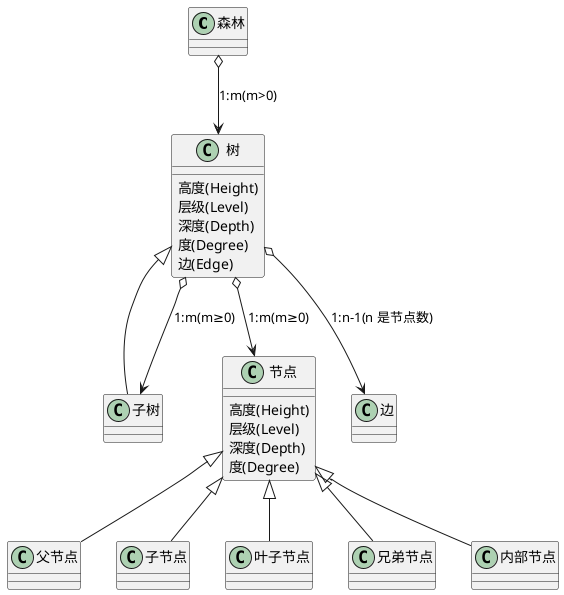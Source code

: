 @startuml
'https://plantuml.com/class-diagram
'skinparam linetype polyline

class 森林

class 树 {
    高度(Height)
    层级(Level)
    深度(Depth)
    度(Degree)
    边(Edge)
}
class 子树 extends 树

class 节点{
    高度(Height)
    层级(Level)
    深度(Depth)
    度(Degree)
}

class 父节点 extends 节点
class 子节点 extends 节点
class 叶子节点 extends 节点
class 兄弟节点 extends 节点
class 内部节点 extends 节点

class 边
class 节点

森林 o--> 树:1:m(m>0)
树 o--> 节点:1:m(m≥0)
树 o--> 子树:1:m(m≥0)
树 o--> 边:1:n-1(n 是节点数)

@enduml